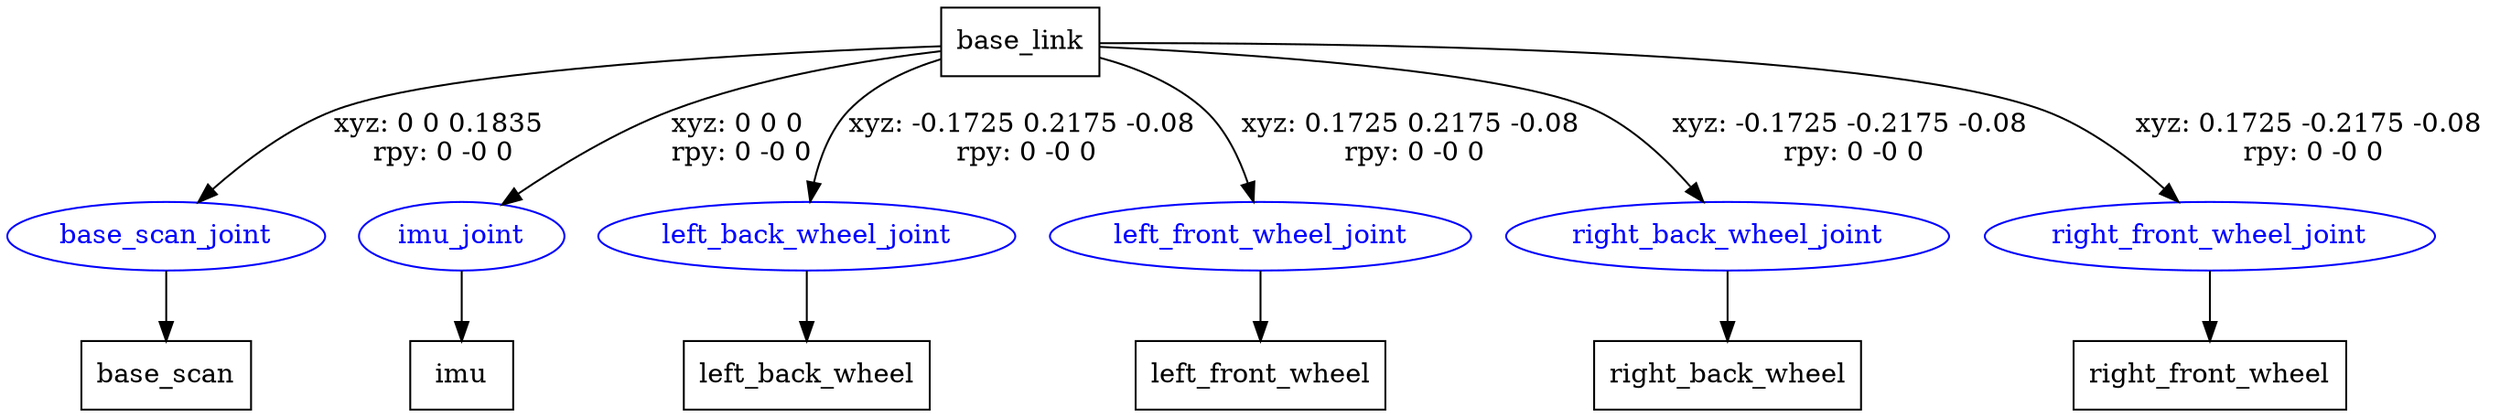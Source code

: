 digraph G {
node [shape=box];
"base_link" [label="base_link"];
"base_scan" [label="base_scan"];
"imu" [label="imu"];
"left_back_wheel" [label="left_back_wheel"];
"left_front_wheel" [label="left_front_wheel"];
"right_back_wheel" [label="right_back_wheel"];
"right_front_wheel" [label="right_front_wheel"];
node [shape=ellipse, color=blue, fontcolor=blue];
"base_link" -> "base_scan_joint" [label="xyz: 0 0 0.1835 \nrpy: 0 -0 0"]
"base_scan_joint" -> "base_scan"
"base_link" -> "imu_joint" [label="xyz: 0 0 0 \nrpy: 0 -0 0"]
"imu_joint" -> "imu"
"base_link" -> "left_back_wheel_joint" [label="xyz: -0.1725 0.2175 -0.08 \nrpy: 0 -0 0"]
"left_back_wheel_joint" -> "left_back_wheel"
"base_link" -> "left_front_wheel_joint" [label="xyz: 0.1725 0.2175 -0.08 \nrpy: 0 -0 0"]
"left_front_wheel_joint" -> "left_front_wheel"
"base_link" -> "right_back_wheel_joint" [label="xyz: -0.1725 -0.2175 -0.08 \nrpy: 0 -0 0"]
"right_back_wheel_joint" -> "right_back_wheel"
"base_link" -> "right_front_wheel_joint" [label="xyz: 0.1725 -0.2175 -0.08 \nrpy: 0 -0 0"]
"right_front_wheel_joint" -> "right_front_wheel"
}
